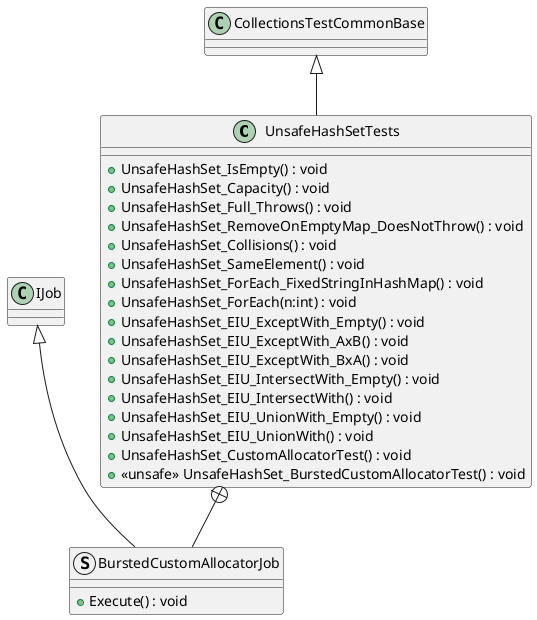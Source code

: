 @startuml
class UnsafeHashSetTests {
    + UnsafeHashSet_IsEmpty() : void
    + UnsafeHashSet_Capacity() : void
    + UnsafeHashSet_Full_Throws() : void
    + UnsafeHashSet_RemoveOnEmptyMap_DoesNotThrow() : void
    + UnsafeHashSet_Collisions() : void
    + UnsafeHashSet_SameElement() : void
    + UnsafeHashSet_ForEach_FixedStringInHashMap() : void
    + UnsafeHashSet_ForEach(n:int) : void
    + UnsafeHashSet_EIU_ExceptWith_Empty() : void
    + UnsafeHashSet_EIU_ExceptWith_AxB() : void
    + UnsafeHashSet_EIU_ExceptWith_BxA() : void
    + UnsafeHashSet_EIU_IntersectWith_Empty() : void
    + UnsafeHashSet_EIU_IntersectWith() : void
    + UnsafeHashSet_EIU_UnionWith_Empty() : void
    + UnsafeHashSet_EIU_UnionWith() : void
    + UnsafeHashSet_CustomAllocatorTest() : void
    + <<unsafe>> UnsafeHashSet_BurstedCustomAllocatorTest() : void
}
struct BurstedCustomAllocatorJob {
    + Execute() : void
}
CollectionsTestCommonBase <|-- UnsafeHashSetTests
UnsafeHashSetTests +-- BurstedCustomAllocatorJob
IJob <|-- BurstedCustomAllocatorJob
@enduml
